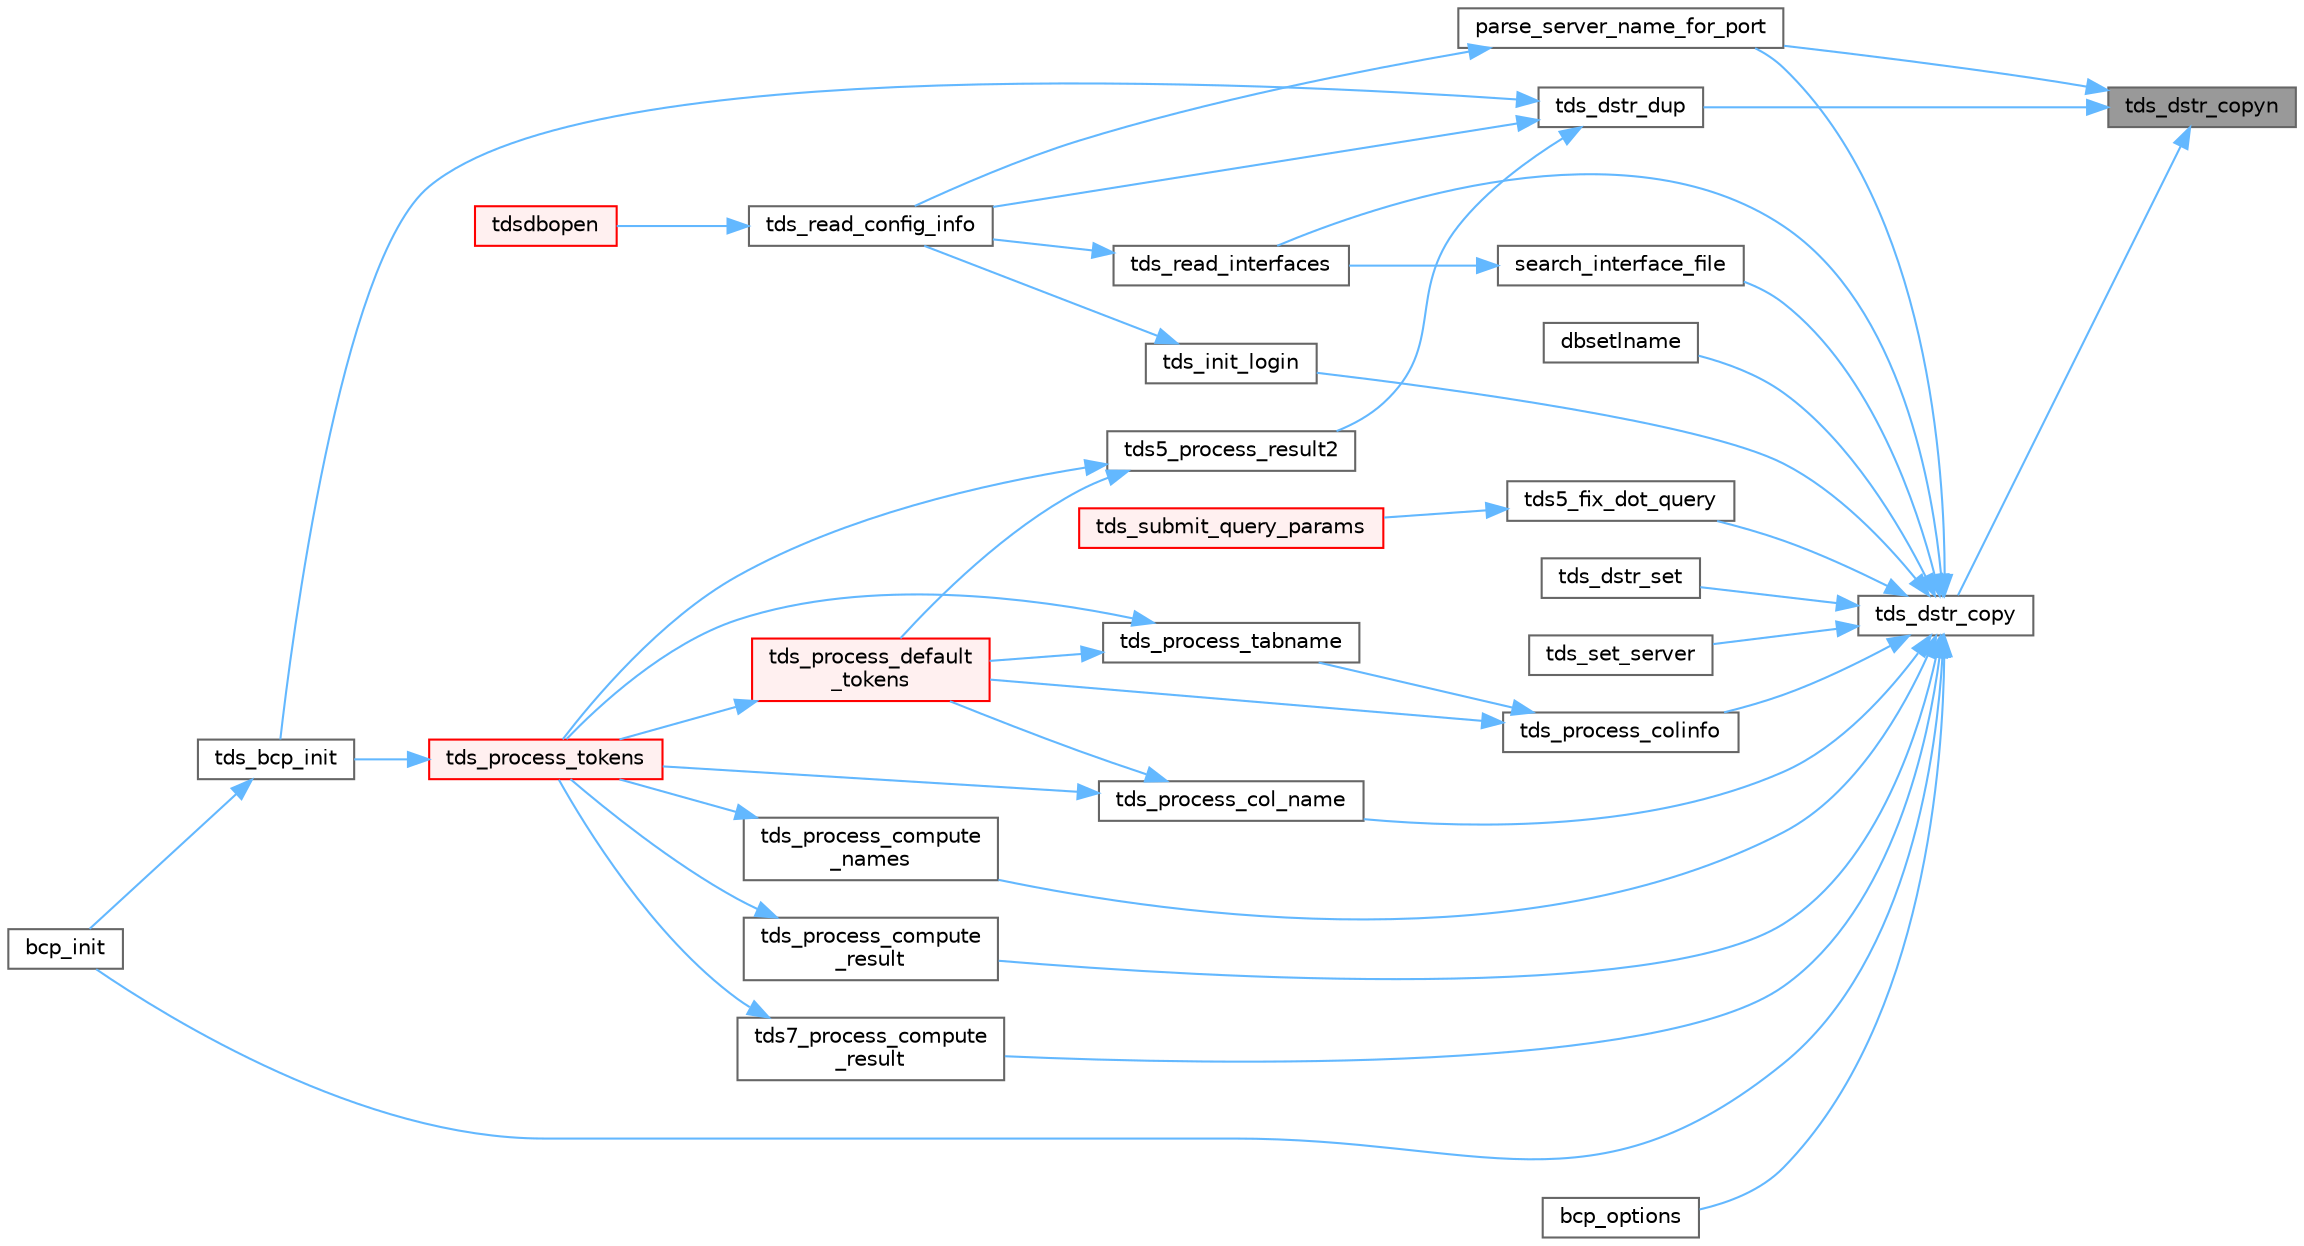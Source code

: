 digraph "tds_dstr_copyn"
{
 // LATEX_PDF_SIZE
  bgcolor="transparent";
  edge [fontname=Helvetica,fontsize=10,labelfontname=Helvetica,labelfontsize=10];
  node [fontname=Helvetica,fontsize=10,shape=box,height=0.2,width=0.4];
  rankdir="RL";
  Node1 [id="Node000001",label="tds_dstr_copyn",height=0.2,width=0.4,color="gray40", fillcolor="grey60", style="filled", fontcolor="black",tooltip="Set string to a given buffer of characters."];
  Node1 -> Node2 [id="edge1_Node000001_Node000002",dir="back",color="steelblue1",style="solid",tooltip=" "];
  Node2 [id="Node000002",label="parse_server_name_for_port",height=0.2,width=0.4,color="grey40", fillcolor="white", style="filled",URL="$a00574.html#ga0f9a22fb6744c5224a97ec3f83af4e15",tooltip="Check the server name to find port info first Warning: connection-> & login-> are all modified when n..."];
  Node2 -> Node3 [id="edge2_Node000002_Node000003",dir="back",color="steelblue1",style="solid",tooltip=" "];
  Node3 [id="Node000003",label="tds_read_config_info",height=0.2,width=0.4,color="grey40", fillcolor="white", style="filled",URL="$a00574.html#ga9ff2436ea56ddcdecf984acf46ce4b90",tooltip="tds_read_config_info() will fill the tds connection structure based on configuration information gath..."];
  Node3 -> Node4 [id="edge3_Node000003_Node000004",dir="back",color="steelblue1",style="solid",tooltip=" "];
  Node4 [id="Node000004",label="tdsdbopen",height=0.2,width=0.4,color="red", fillcolor="#FFF0F0", style="filled",URL="$a00569.html#gae6da75d7b9e7b567890fc83c9459d824",tooltip="Form a connection with the server."];
  Node1 -> Node6 [id="edge4_Node000001_Node000006",dir="back",color="steelblue1",style="solid",tooltip=" "];
  Node6 [id="Node000006",label="tds_dstr_copy",height=0.2,width=0.4,color="grey40", fillcolor="white", style="filled",URL="$a00581.html#gad96366d9fa93bfc283cef1299fbe97ab",tooltip="copy a string from another"];
  Node6 -> Node7 [id="edge5_Node000006_Node000007",dir="back",color="steelblue1",style="solid",tooltip=" "];
  Node7 [id="Node000007",label="bcp_init",height=0.2,width=0.4,color="grey40", fillcolor="white", style="filled",URL="$a00565.html#gada8e987c4a6225b9276c05ba3a4f47a0",tooltip="Prepare for bulk copy operation on a table."];
  Node6 -> Node8 [id="edge6_Node000006_Node000008",dir="back",color="steelblue1",style="solid",tooltip=" "];
  Node8 [id="Node000008",label="bcp_options",height=0.2,width=0.4,color="grey40", fillcolor="white", style="filled",URL="$a00565.html#gafec3feb5bac1cb33545ba01efb0a67b8",tooltip="Set \"hints\" for uploading a file."];
  Node6 -> Node9 [id="edge7_Node000006_Node000009",dir="back",color="steelblue1",style="solid",tooltip=" "];
  Node9 [id="Node000009",label="dbsetlname",height=0.2,width=0.4,color="grey40", fillcolor="white", style="filled",URL="$a00569.html#gae1fc46447c4f8a9ff7f66607b8cd23b6",tooltip="Set the value of a string in a LOGINREC structure."];
  Node6 -> Node2 [id="edge8_Node000006_Node000002",dir="back",color="steelblue1",style="solid",tooltip=" "];
  Node6 -> Node10 [id="edge9_Node000006_Node000010",dir="back",color="steelblue1",style="solid",tooltip=" "];
  Node10 [id="Node000010",label="search_interface_file",height=0.2,width=0.4,color="grey40", fillcolor="white", style="filled",URL="$a00574.html#gad43c2e3a54e42b357c4ffe93d2816a48",tooltip="Open and read the file 'file' searching for a logical server by the name of 'host'."];
  Node10 -> Node11 [id="edge10_Node000010_Node000011",dir="back",color="steelblue1",style="solid",tooltip=" "];
  Node11 [id="Node000011",label="tds_read_interfaces",height=0.2,width=0.4,color="grey40", fillcolor="white", style="filled",URL="$a00574.html#ga66de78d379cad2ee3d6c26948ad6445f",tooltip="Try to find the IP number and port for a (possibly) logical server name."];
  Node11 -> Node3 [id="edge11_Node000011_Node000003",dir="back",color="steelblue1",style="solid",tooltip=" "];
  Node6 -> Node12 [id="edge12_Node000006_Node000012",dir="back",color="steelblue1",style="solid",tooltip=" "];
  Node12 [id="Node000012",label="tds5_fix_dot_query",height=0.2,width=0.4,color="grey40", fillcolor="white", style="filled",URL="$a00578.html#ga8853354723094c8efcd87fabf675c64f",tooltip="Substitute ?-style placeholders with named (@param) ones."];
  Node12 -> Node13 [id="edge13_Node000012_Node000013",dir="back",color="steelblue1",style="solid",tooltip=" "];
  Node13 [id="Node000013",label="tds_submit_query_params",height=0.2,width=0.4,color="red", fillcolor="#FFF0F0", style="filled",URL="$a00578.html#ga95e0fccedc459a4404f496eec74a369a",tooltip="Sends a language string to the database server for processing."];
  Node6 -> Node34 [id="edge14_Node000006_Node000034",dir="back",color="steelblue1",style="solid",tooltip=" "];
  Node34 [id="Node000034",label="tds7_process_compute\l_result",height=0.2,width=0.4,color="grey40", fillcolor="white", style="filled",URL="$a00580.html#ga6728e344caa20aea1def85f58dea138b",tooltip="tds7_process_compute_result() processes compute result sets for TDS 7/8."];
  Node34 -> Node35 [id="edge15_Node000034_Node000035",dir="back",color="steelblue1",style="solid",tooltip=" "];
  Node35 [id="Node000035",label="tds_process_tokens",height=0.2,width=0.4,color="red", fillcolor="#FFF0F0", style="filled",URL="$a00580.html#gabfc9de1d1fe718818caf63a4be4035a6",tooltip="process all streams."];
  Node35 -> Node30 [id="edge16_Node000035_Node000030",dir="back",color="steelblue1",style="solid",tooltip=" "];
  Node30 [id="Node000030",label="tds_bcp_init",height=0.2,width=0.4,color="grey40", fillcolor="white", style="filled",URL="$a00251.html#ac6610c72bd31bad5378f760fa9b12d66",tooltip="Initialize BCP information."];
  Node30 -> Node7 [id="edge17_Node000030_Node000007",dir="back",color="steelblue1",style="solid",tooltip=" "];
  Node6 -> Node55 [id="edge18_Node000006_Node000055",dir="back",color="steelblue1",style="solid",tooltip=" "];
  Node55 [id="Node000055",label="tds_dstr_set",height=0.2,width=0.4,color="grey40", fillcolor="white", style="filled",URL="$a00581.html#gab78cc59b110df2817b00f9bed74c6ff1",tooltip="set a string from another buffer."];
  Node6 -> Node56 [id="edge19_Node000006_Node000056",dir="back",color="steelblue1",style="solid",tooltip=" "];
  Node56 [id="Node000056",label="tds_init_login",height=0.2,width=0.4,color="grey40", fillcolor="white", style="filled",URL="$a00577.html#ga4f7b22f681e7160ac03dfe8d2ae8bd39",tooltip="Initialize login structure with locale information and other stuff for connection."];
  Node56 -> Node3 [id="edge20_Node000056_Node000003",dir="back",color="steelblue1",style="solid",tooltip=" "];
  Node6 -> Node57 [id="edge21_Node000006_Node000057",dir="back",color="steelblue1",style="solid",tooltip=" "];
  Node57 [id="Node000057",label="tds_process_col_name",height=0.2,width=0.4,color="grey40", fillcolor="white", style="filled",URL="$a00580.html#ga905d2fa5e1b602817bd16bb0fcf9eadb",tooltip="tds_process_col_name() is one half of the result set under TDS 4.2 it contains all the column names,..."];
  Node57 -> Node52 [id="edge22_Node000057_Node000052",dir="back",color="steelblue1",style="solid",tooltip=" "];
  Node52 [id="Node000052",label="tds_process_default\l_tokens",height=0.2,width=0.4,color="red", fillcolor="#FFF0F0", style="filled",URL="$a00580.html#ga39453d084f3f780ac4602d4abf2839f7",tooltip="tds_process_default_tokens() is a catch all function that is called to process tokens not known to ot..."];
  Node52 -> Node35 [id="edge23_Node000052_Node000035",dir="back",color="steelblue1",style="solid",tooltip=" "];
  Node57 -> Node35 [id="edge24_Node000057_Node000035",dir="back",color="steelblue1",style="solid",tooltip=" "];
  Node6 -> Node58 [id="edge25_Node000006_Node000058",dir="back",color="steelblue1",style="solid",tooltip=" "];
  Node58 [id="Node000058",label="tds_process_colinfo",height=0.2,width=0.4,color="grey40", fillcolor="white", style="filled",URL="$a00580.html#ga22c7f413d43fc0d511e122a3de389166",tooltip="Reads column information."];
  Node58 -> Node52 [id="edge26_Node000058_Node000052",dir="back",color="steelblue1",style="solid",tooltip=" "];
  Node58 -> Node59 [id="edge27_Node000058_Node000059",dir="back",color="steelblue1",style="solid",tooltip=" "];
  Node59 [id="Node000059",label="tds_process_tabname",height=0.2,width=0.4,color="grey40", fillcolor="white", style="filled",URL="$a00580.html#gaeec59bca9bd0c5388e245f0d19d9c81a",tooltip="Process list of table from network."];
  Node59 -> Node52 [id="edge28_Node000059_Node000052",dir="back",color="steelblue1",style="solid",tooltip=" "];
  Node59 -> Node35 [id="edge29_Node000059_Node000035",dir="back",color="steelblue1",style="solid",tooltip=" "];
  Node6 -> Node60 [id="edge30_Node000006_Node000060",dir="back",color="steelblue1",style="solid",tooltip=" "];
  Node60 [id="Node000060",label="tds_process_compute\l_names",height=0.2,width=0.4,color="grey40", fillcolor="white", style="filled",URL="$a00580.html#gae5b3e01f3d665f9e377de091f46f1ab9",tooltip="tds_process_compute_names() processes compute result sets."];
  Node60 -> Node35 [id="edge31_Node000060_Node000035",dir="back",color="steelblue1",style="solid",tooltip=" "];
  Node6 -> Node61 [id="edge32_Node000006_Node000061",dir="back",color="steelblue1",style="solid",tooltip=" "];
  Node61 [id="Node000061",label="tds_process_compute\l_result",height=0.2,width=0.4,color="grey40", fillcolor="white", style="filled",URL="$a00580.html#gae3368ea80d0d8b13791ceb13ee5f19c9",tooltip="tds_process_compute_result() processes compute result sets."];
  Node61 -> Node35 [id="edge33_Node000061_Node000035",dir="back",color="steelblue1",style="solid",tooltip=" "];
  Node6 -> Node11 [id="edge34_Node000006_Node000011",dir="back",color="steelblue1",style="solid",tooltip=" "];
  Node6 -> Node62 [id="edge35_Node000006_Node000062",dir="back",color="steelblue1",style="solid",tooltip=" "];
  Node62 [id="Node000062",label="tds_set_server",height=0.2,width=0.4,color="grey40", fillcolor="white", style="filled",URL="$a01485.html#a11dd024f29372af84d4bc73daf864206",tooltip="Set the servername in a TDSLOGIN structure."];
  Node1 -> Node63 [id="edge36_Node000001_Node000063",dir="back",color="steelblue1",style="solid",tooltip=" "];
  Node63 [id="Node000063",label="tds_dstr_dup",height=0.2,width=0.4,color="grey40", fillcolor="white", style="filled",URL="$a00581.html#ga4e6d9fa6f9b9551a5a3390e10a5322e6",tooltip="Duplicate a string from another dynamic string."];
  Node63 -> Node64 [id="edge37_Node000063_Node000064",dir="back",color="steelblue1",style="solid",tooltip=" "];
  Node64 [id="Node000064",label="tds5_process_result2",height=0.2,width=0.4,color="grey40", fillcolor="white", style="filled",URL="$a00580.html#gabe2bdd5a41ce067cb31aef18ff81cb1c",tooltip="tds5_process_result2() is the new TDS 5.0 result set processing routine."];
  Node64 -> Node52 [id="edge38_Node000064_Node000052",dir="back",color="steelblue1",style="solid",tooltip=" "];
  Node64 -> Node35 [id="edge39_Node000064_Node000035",dir="back",color="steelblue1",style="solid",tooltip=" "];
  Node63 -> Node30 [id="edge40_Node000063_Node000030",dir="back",color="steelblue1",style="solid",tooltip=" "];
  Node63 -> Node3 [id="edge41_Node000063_Node000003",dir="back",color="steelblue1",style="solid",tooltip=" "];
}
